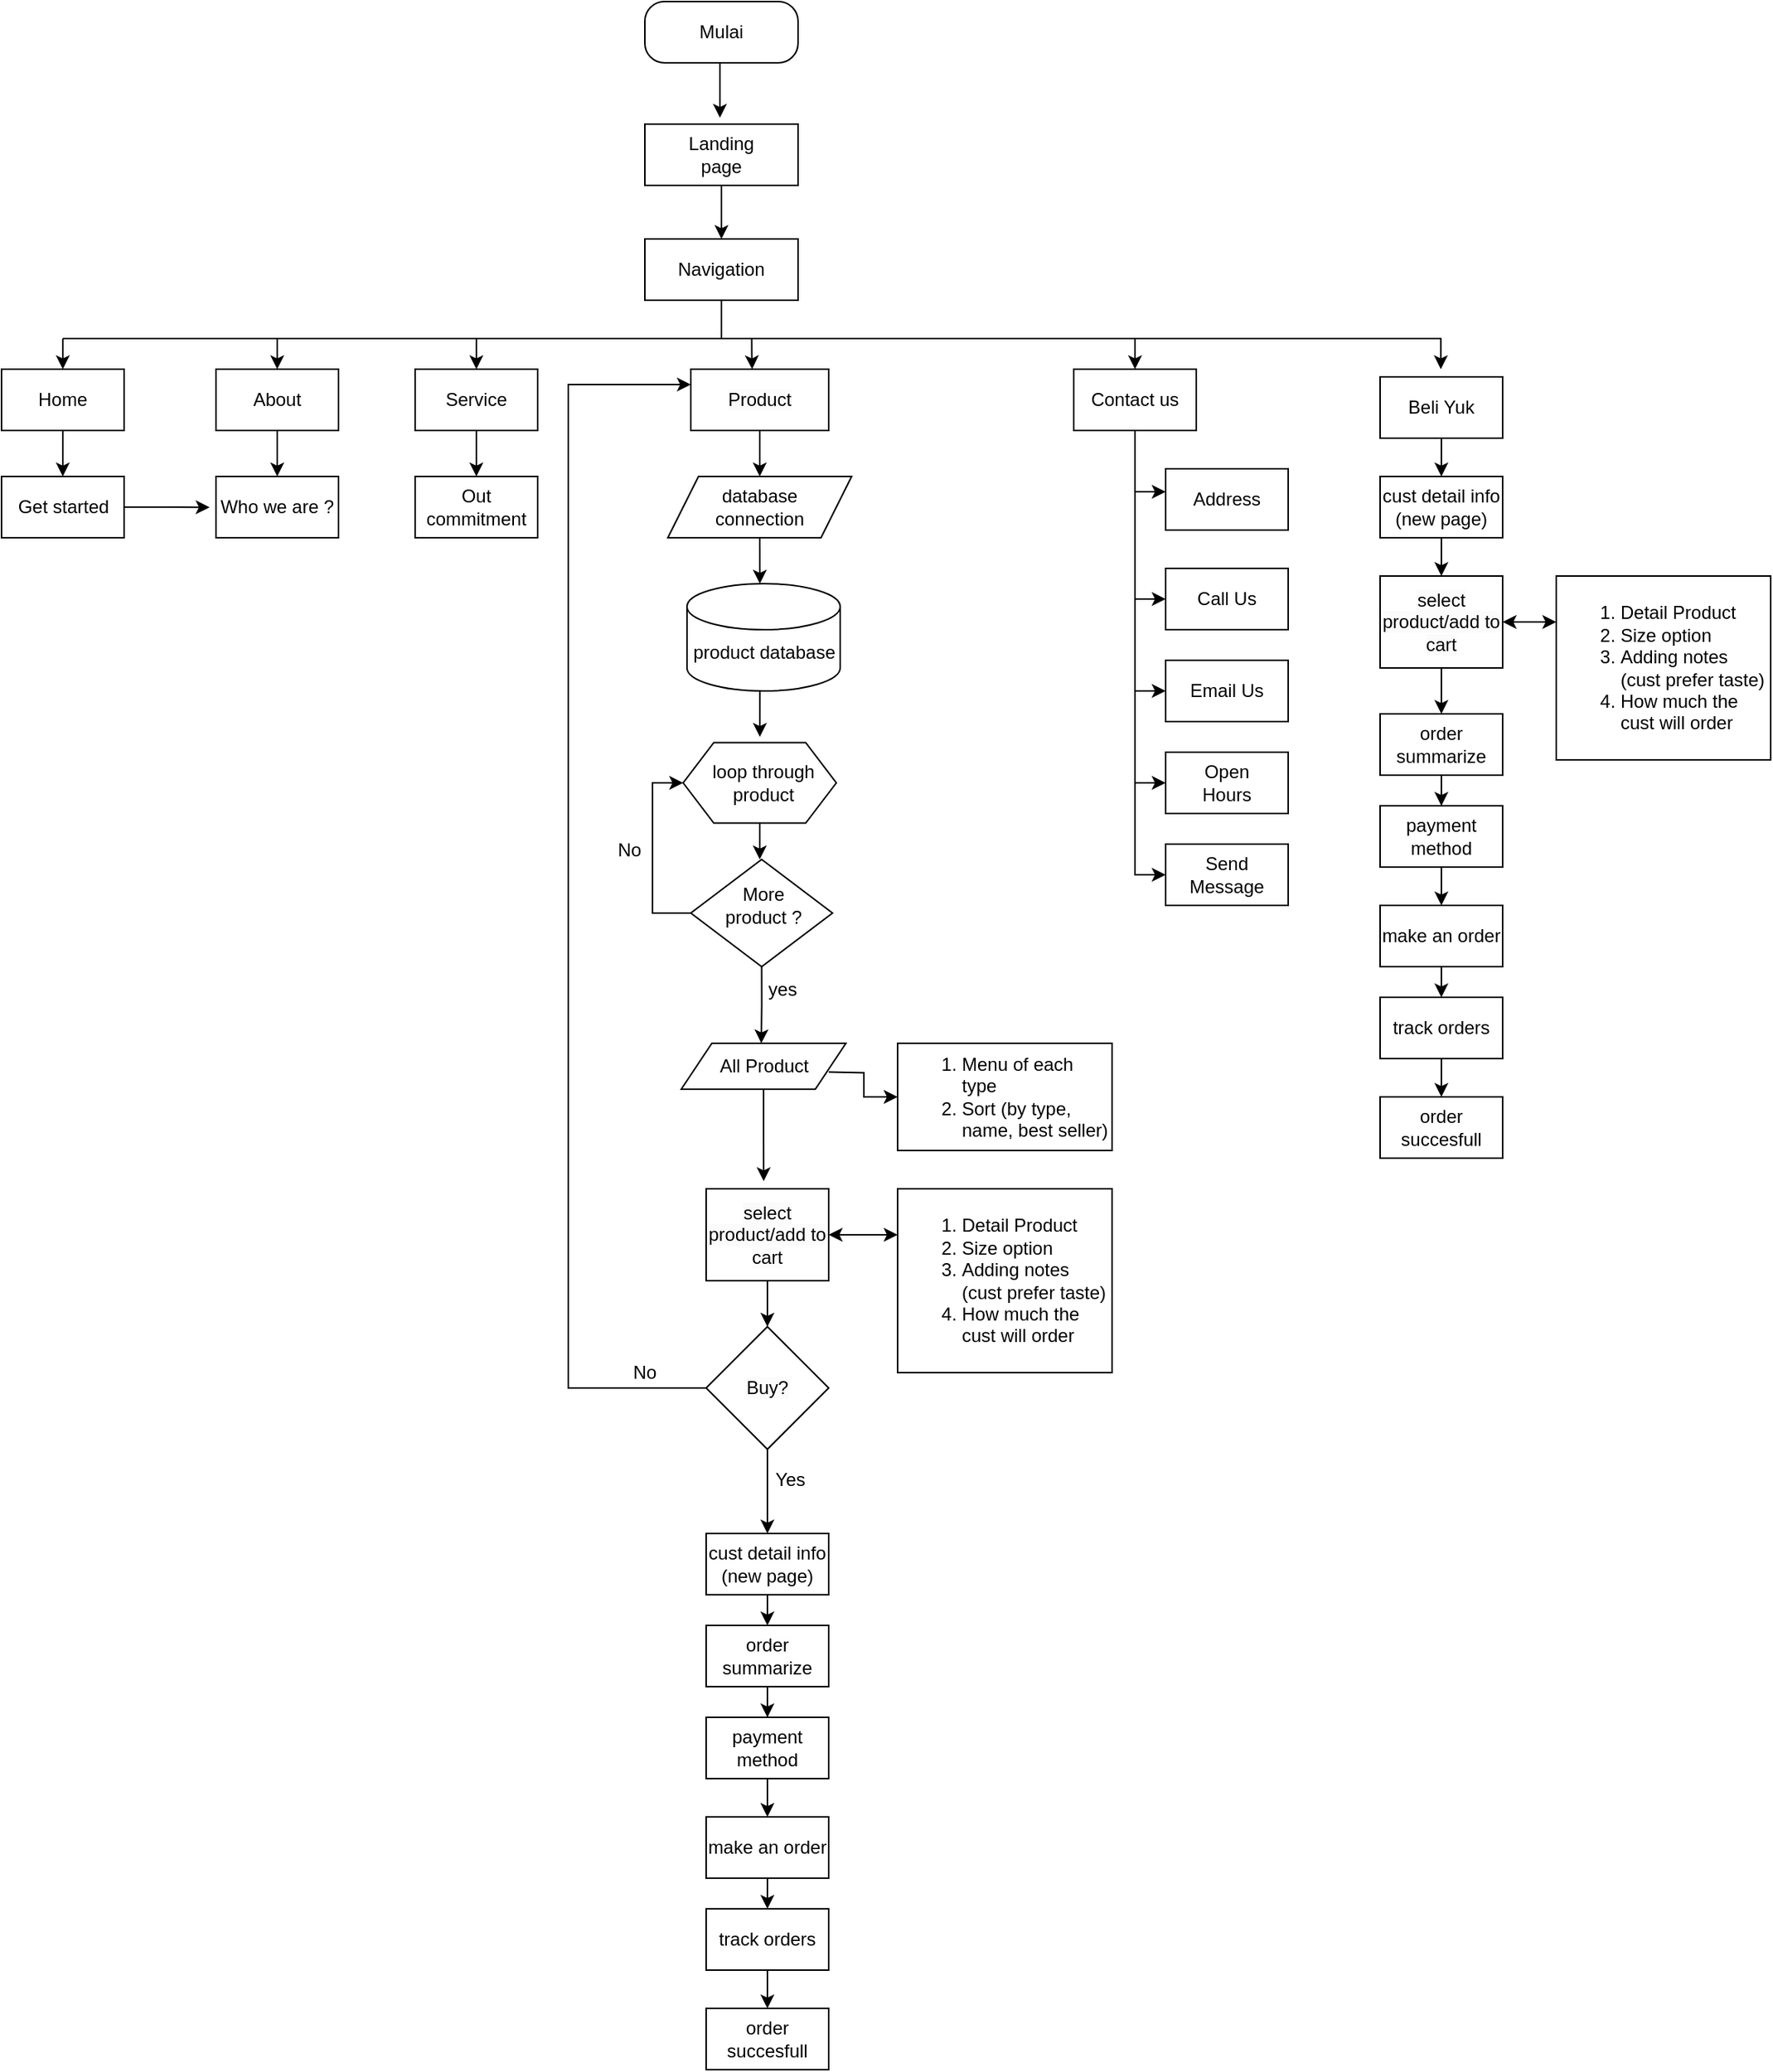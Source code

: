 <mxfile version="23.1.5" type="google">
  <diagram name="Halaman-1" id="pWbd3923XHYPaPE1LolM">
    <mxGraphModel grid="1" page="1" gridSize="10" guides="1" tooltips="1" connect="1" arrows="1" fold="1" pageScale="1" pageWidth="1654" pageHeight="2336" math="0" shadow="0">
      <root>
        <mxCell id="0" />
        <mxCell id="1" parent="0" />
        <mxCell id="u8M-wXh1eHJDVRyptpyl-1" value="" style="rounded=1;whiteSpace=wrap;html=1;arcSize=32;" vertex="1" parent="1">
          <mxGeometry x="580" y="40" width="100" height="40" as="geometry" />
        </mxCell>
        <mxCell id="u8M-wXh1eHJDVRyptpyl-2" value="Mulai" style="text;html=1;align=center;verticalAlign=middle;whiteSpace=wrap;rounded=0;" vertex="1" parent="1">
          <mxGeometry x="600" y="45" width="60" height="30" as="geometry" />
        </mxCell>
        <mxCell id="u8M-wXh1eHJDVRyptpyl-95" style="edgeStyle=orthogonalEdgeStyle;rounded=0;orthogonalLoop=1;jettySize=auto;html=1;exitX=0.5;exitY=1;exitDx=0;exitDy=0;entryX=0.5;entryY=0;entryDx=0;entryDy=0;" edge="1" parent="1" source="u8M-wXh1eHJDVRyptpyl-5" target="u8M-wXh1eHJDVRyptpyl-8">
          <mxGeometry relative="1" as="geometry" />
        </mxCell>
        <mxCell id="u8M-wXh1eHJDVRyptpyl-5" value="" style="rounded=0;whiteSpace=wrap;html=1;" vertex="1" parent="1">
          <mxGeometry x="580" y="120" width="100" height="40" as="geometry" />
        </mxCell>
        <mxCell id="u8M-wXh1eHJDVRyptpyl-6" value="Landing page" style="text;html=1;align=center;verticalAlign=middle;whiteSpace=wrap;rounded=0;" vertex="1" parent="1">
          <mxGeometry x="600" y="125" width="60" height="30" as="geometry" />
        </mxCell>
        <mxCell id="u8M-wXh1eHJDVRyptpyl-8" value="" style="rounded=0;whiteSpace=wrap;html=1;" vertex="1" parent="1">
          <mxGeometry x="580" y="195" width="100" height="40" as="geometry" />
        </mxCell>
        <mxCell id="u8M-wXh1eHJDVRyptpyl-9" value="Navigation" style="text;html=1;align=center;verticalAlign=middle;whiteSpace=wrap;rounded=0;" vertex="1" parent="1">
          <mxGeometry x="600" y="200" width="60" height="30" as="geometry" />
        </mxCell>
        <mxCell id="u8M-wXh1eHJDVRyptpyl-17" value="" style="endArrow=none;html=1;rounded=0;entryX=0.5;entryY=1;entryDx=0;entryDy=0;" edge="1" parent="1" target="u8M-wXh1eHJDVRyptpyl-8">
          <mxGeometry width="50" height="50" relative="1" as="geometry">
            <mxPoint x="630" y="260" as="sourcePoint" />
            <mxPoint x="450" y="250" as="targetPoint" />
          </mxGeometry>
        </mxCell>
        <mxCell id="u8M-wXh1eHJDVRyptpyl-18" value="" style="endArrow=none;html=1;rounded=0;" edge="1" parent="1">
          <mxGeometry width="50" height="50" relative="1" as="geometry">
            <mxPoint x="200" y="260" as="sourcePoint" />
            <mxPoint x="1100" y="260" as="targetPoint" />
          </mxGeometry>
        </mxCell>
        <mxCell id="u8M-wXh1eHJDVRyptpyl-19" value="" style="endArrow=classic;html=1;rounded=0;" edge="1" parent="1">
          <mxGeometry width="50" height="50" relative="1" as="geometry">
            <mxPoint x="200" y="260" as="sourcePoint" />
            <mxPoint x="200" y="280" as="targetPoint" />
          </mxGeometry>
        </mxCell>
        <mxCell id="u8M-wXh1eHJDVRyptpyl-22" style="edgeStyle=orthogonalEdgeStyle;rounded=0;orthogonalLoop=1;jettySize=auto;html=1;exitX=0.5;exitY=1;exitDx=0;exitDy=0;" edge="1" parent="1" source="u8M-wXh1eHJDVRyptpyl-20">
          <mxGeometry relative="1" as="geometry">
            <mxPoint x="200" y="350" as="targetPoint" />
          </mxGeometry>
        </mxCell>
        <mxCell id="u8M-wXh1eHJDVRyptpyl-20" value="" style="rounded=0;whiteSpace=wrap;html=1;" vertex="1" parent="1">
          <mxGeometry x="160" y="280" width="80" height="40" as="geometry" />
        </mxCell>
        <mxCell id="u8M-wXh1eHJDVRyptpyl-21" value="&amp;nbsp;Home&amp;nbsp;" style="text;html=1;align=center;verticalAlign=middle;whiteSpace=wrap;rounded=0;" vertex="1" parent="1">
          <mxGeometry x="165" y="285" width="70" height="30" as="geometry" />
        </mxCell>
        <mxCell id="u8M-wXh1eHJDVRyptpyl-24" value="" style="rounded=0;whiteSpace=wrap;html=1;" vertex="1" parent="1">
          <mxGeometry x="160" y="350" width="80" height="40" as="geometry" />
        </mxCell>
        <mxCell id="u8M-wXh1eHJDVRyptpyl-25" value="Get started" style="text;html=1;align=center;verticalAlign=middle;whiteSpace=wrap;rounded=0;" vertex="1" parent="1">
          <mxGeometry x="162.5" y="355" width="75" height="30" as="geometry" />
        </mxCell>
        <mxCell id="u8M-wXh1eHJDVRyptpyl-26" value="" style="endArrow=classic;html=1;rounded=0;" edge="1" parent="1">
          <mxGeometry width="50" height="50" relative="1" as="geometry">
            <mxPoint x="340" y="260" as="sourcePoint" />
            <mxPoint x="340" y="280" as="targetPoint" />
          </mxGeometry>
        </mxCell>
        <mxCell id="u8M-wXh1eHJDVRyptpyl-29" style="edgeStyle=orthogonalEdgeStyle;rounded=0;orthogonalLoop=1;jettySize=auto;html=1;exitX=0.5;exitY=1;exitDx=0;exitDy=0;" edge="1" parent="1" source="u8M-wXh1eHJDVRyptpyl-27">
          <mxGeometry relative="1" as="geometry">
            <mxPoint x="340" y="350" as="targetPoint" />
          </mxGeometry>
        </mxCell>
        <mxCell id="u8M-wXh1eHJDVRyptpyl-27" value="" style="rounded=0;whiteSpace=wrap;html=1;" vertex="1" parent="1">
          <mxGeometry x="300" y="280" width="80" height="40" as="geometry" />
        </mxCell>
        <mxCell id="u8M-wXh1eHJDVRyptpyl-28" value="About" style="text;html=1;align=center;verticalAlign=middle;whiteSpace=wrap;rounded=0;" vertex="1" parent="1">
          <mxGeometry x="310" y="285" width="60" height="30" as="geometry" />
        </mxCell>
        <mxCell id="u8M-wXh1eHJDVRyptpyl-30" value="" style="rounded=0;whiteSpace=wrap;html=1;" vertex="1" parent="1">
          <mxGeometry x="300" y="350" width="80" height="40" as="geometry" />
        </mxCell>
        <mxCell id="u8M-wXh1eHJDVRyptpyl-31" value="Who we are ?" style="text;html=1;align=center;verticalAlign=middle;whiteSpace=wrap;rounded=0;" vertex="1" parent="1">
          <mxGeometry x="300" y="355" width="80" height="30" as="geometry" />
        </mxCell>
        <mxCell id="u8M-wXh1eHJDVRyptpyl-32" value="" style="endArrow=classic;html=1;rounded=0;" edge="1" parent="1">
          <mxGeometry width="50" height="50" relative="1" as="geometry">
            <mxPoint x="470" y="260" as="sourcePoint" />
            <mxPoint x="470" y="280" as="targetPoint" />
          </mxGeometry>
        </mxCell>
        <mxCell id="u8M-wXh1eHJDVRyptpyl-36" style="edgeStyle=orthogonalEdgeStyle;rounded=0;orthogonalLoop=1;jettySize=auto;html=1;exitX=0.5;exitY=1;exitDx=0;exitDy=0;" edge="1" parent="1" source="u8M-wXh1eHJDVRyptpyl-33">
          <mxGeometry relative="1" as="geometry">
            <mxPoint x="470" y="350" as="targetPoint" />
          </mxGeometry>
        </mxCell>
        <mxCell id="u8M-wXh1eHJDVRyptpyl-33" value="" style="rounded=0;whiteSpace=wrap;html=1;" vertex="1" parent="1">
          <mxGeometry x="430" y="280" width="80" height="40" as="geometry" />
        </mxCell>
        <mxCell id="u8M-wXh1eHJDVRyptpyl-34" value="Service" style="text;html=1;align=center;verticalAlign=middle;whiteSpace=wrap;rounded=0;" vertex="1" parent="1">
          <mxGeometry x="440" y="285" width="60" height="30" as="geometry" />
        </mxCell>
        <mxCell id="u8M-wXh1eHJDVRyptpyl-37" value="" style="rounded=0;whiteSpace=wrap;html=1;" vertex="1" parent="1">
          <mxGeometry x="430" y="350" width="80" height="40" as="geometry" />
        </mxCell>
        <mxCell id="u8M-wXh1eHJDVRyptpyl-38" value="Out commitment" style="text;html=1;align=center;verticalAlign=middle;whiteSpace=wrap;rounded=0;" vertex="1" parent="1">
          <mxGeometry x="440" y="355" width="60" height="30" as="geometry" />
        </mxCell>
        <mxCell id="u8M-wXh1eHJDVRyptpyl-41" value="" style="endArrow=classic;html=1;rounded=0;" edge="1" parent="1">
          <mxGeometry width="50" height="50" relative="1" as="geometry">
            <mxPoint x="900" y="260" as="sourcePoint" />
            <mxPoint x="900" y="280" as="targetPoint" />
          </mxGeometry>
        </mxCell>
        <mxCell id="u8M-wXh1eHJDVRyptpyl-42" value="" style="rounded=0;whiteSpace=wrap;html=1;" vertex="1" parent="1">
          <mxGeometry x="860" y="280" width="80" height="40" as="geometry" />
        </mxCell>
        <mxCell id="u8M-wXh1eHJDVRyptpyl-44" value="Contact us" style="text;html=1;align=center;verticalAlign=middle;whiteSpace=wrap;rounded=0;" vertex="1" parent="1">
          <mxGeometry x="870" y="285" width="60" height="30" as="geometry" />
        </mxCell>
        <mxCell id="u8M-wXh1eHJDVRyptpyl-50" value="" style="rounded=0;whiteSpace=wrap;html=1;" vertex="1" parent="1">
          <mxGeometry x="920" y="410" width="80" height="40" as="geometry" />
        </mxCell>
        <mxCell id="u8M-wXh1eHJDVRyptpyl-51" value="Call Us" style="text;html=1;align=center;verticalAlign=middle;whiteSpace=wrap;rounded=0;" vertex="1" parent="1">
          <mxGeometry x="930" y="415" width="60" height="30" as="geometry" />
        </mxCell>
        <mxCell id="u8M-wXh1eHJDVRyptpyl-53" value="" style="rounded=0;whiteSpace=wrap;html=1;" vertex="1" parent="1">
          <mxGeometry x="920" y="470" width="80" height="40" as="geometry" />
        </mxCell>
        <mxCell id="u8M-wXh1eHJDVRyptpyl-54" value="Email Us" style="text;html=1;align=center;verticalAlign=middle;whiteSpace=wrap;rounded=0;" vertex="1" parent="1">
          <mxGeometry x="930" y="475" width="60" height="30" as="geometry" />
        </mxCell>
        <mxCell id="u8M-wXh1eHJDVRyptpyl-66" style="edgeStyle=orthogonalEdgeStyle;rounded=0;orthogonalLoop=1;jettySize=auto;html=1;exitX=1;exitY=0.5;exitDx=0;exitDy=0;entryX=-0.052;entryY=0.505;entryDx=0;entryDy=0;entryPerimeter=0;" edge="1" parent="1" source="u8M-wXh1eHJDVRyptpyl-24" target="u8M-wXh1eHJDVRyptpyl-31">
          <mxGeometry relative="1" as="geometry" />
        </mxCell>
        <mxCell id="u8M-wXh1eHJDVRyptpyl-77" value="" style="endArrow=classic;html=1;rounded=0;" edge="1" parent="1">
          <mxGeometry width="50" height="50" relative="1" as="geometry">
            <mxPoint x="1099.66" y="260" as="sourcePoint" />
            <mxPoint x="1099.66" y="280" as="targetPoint" />
          </mxGeometry>
        </mxCell>
        <mxCell id="ZSZC3JY879bpyFU4sajz-83" style="edgeStyle=orthogonalEdgeStyle;rounded=0;orthogonalLoop=1;jettySize=auto;html=1;exitX=0.5;exitY=1;exitDx=0;exitDy=0;entryX=0.5;entryY=0;entryDx=0;entryDy=0;" edge="1" parent="1" source="u8M-wXh1eHJDVRyptpyl-78" target="ZSZC3JY879bpyFU4sajz-69">
          <mxGeometry relative="1" as="geometry" />
        </mxCell>
        <mxCell id="u8M-wXh1eHJDVRyptpyl-78" value="" style="rounded=0;whiteSpace=wrap;html=1;" vertex="1" parent="1">
          <mxGeometry x="1060" y="285" width="80" height="40" as="geometry" />
        </mxCell>
        <mxCell id="u8M-wXh1eHJDVRyptpyl-79" value="Beli Yuk" style="text;html=1;align=center;verticalAlign=middle;whiteSpace=wrap;rounded=0;" vertex="1" parent="1">
          <mxGeometry x="1070" y="290" width="60" height="30" as="geometry" />
        </mxCell>
        <mxCell id="u8M-wXh1eHJDVRyptpyl-94" style="edgeStyle=orthogonalEdgeStyle;rounded=0;orthogonalLoop=1;jettySize=auto;html=1;exitX=0.5;exitY=1;exitDx=0;exitDy=0;entryX=0.49;entryY=-0.104;entryDx=0;entryDy=0;entryPerimeter=0;" edge="1" parent="1" source="u8M-wXh1eHJDVRyptpyl-1" target="u8M-wXh1eHJDVRyptpyl-5">
          <mxGeometry relative="1" as="geometry" />
        </mxCell>
        <mxCell id="ZSZC3JY879bpyFU4sajz-12" value="" style="endArrow=classic;html=1;rounded=0;" edge="1" parent="1">
          <mxGeometry width="50" height="50" relative="1" as="geometry">
            <mxPoint x="900" y="360" as="sourcePoint" />
            <mxPoint x="920" y="360" as="targetPoint" />
          </mxGeometry>
        </mxCell>
        <mxCell id="ZSZC3JY879bpyFU4sajz-13" value="" style="rounded=0;whiteSpace=wrap;html=1;" vertex="1" parent="1">
          <mxGeometry x="920" y="345" width="80" height="40" as="geometry" />
        </mxCell>
        <mxCell id="ZSZC3JY879bpyFU4sajz-14" value="" style="edgeStyle=orthogonalEdgeStyle;rounded=0;orthogonalLoop=1;jettySize=auto;html=1;exitX=0.5;exitY=1;exitDx=0;exitDy=0;entryX=0;entryY=0.5;entryDx=0;entryDy=0;" edge="1" parent="1" source="u8M-wXh1eHJDVRyptpyl-42" target="u8M-wXh1eHJDVRyptpyl-56">
          <mxGeometry relative="1" as="geometry">
            <mxPoint x="900" y="320" as="sourcePoint" />
            <mxPoint x="1060" y="620" as="targetPoint" />
            <Array as="points" />
          </mxGeometry>
        </mxCell>
        <mxCell id="u8M-wXh1eHJDVRyptpyl-56" value="" style="rounded=0;whiteSpace=wrap;html=1;" vertex="1" parent="1">
          <mxGeometry x="920" y="590" width="80" height="40" as="geometry" />
        </mxCell>
        <mxCell id="ZSZC3JY879bpyFU4sajz-15" value="" style="rounded=0;whiteSpace=wrap;html=1;" vertex="1" parent="1">
          <mxGeometry x="920" y="530" width="80" height="40" as="geometry" />
        </mxCell>
        <mxCell id="ZSZC3JY879bpyFU4sajz-16" value="" style="endArrow=classic;html=1;rounded=0;entryX=0;entryY=0.5;entryDx=0;entryDy=0;" edge="1" parent="1" target="ZSZC3JY879bpyFU4sajz-15">
          <mxGeometry width="50" height="50" relative="1" as="geometry">
            <mxPoint x="900" y="550" as="sourcePoint" />
            <mxPoint x="970" y="480" as="targetPoint" />
          </mxGeometry>
        </mxCell>
        <mxCell id="ZSZC3JY879bpyFU4sajz-17" value="" style="endArrow=classic;html=1;rounded=0;entryX=0;entryY=0.5;entryDx=0;entryDy=0;" edge="1" parent="1" target="u8M-wXh1eHJDVRyptpyl-53">
          <mxGeometry width="50" height="50" relative="1" as="geometry">
            <mxPoint x="900" y="490" as="sourcePoint" />
            <mxPoint x="970" y="480" as="targetPoint" />
          </mxGeometry>
        </mxCell>
        <mxCell id="ZSZC3JY879bpyFU4sajz-18" value="" style="endArrow=classic;html=1;rounded=0;entryX=0;entryY=0.5;entryDx=0;entryDy=0;" edge="1" parent="1" target="u8M-wXh1eHJDVRyptpyl-50">
          <mxGeometry width="50" height="50" relative="1" as="geometry">
            <mxPoint x="900" y="430" as="sourcePoint" />
            <mxPoint x="970" y="420" as="targetPoint" />
          </mxGeometry>
        </mxCell>
        <mxCell id="ZSZC3JY879bpyFU4sajz-19" value="Address" style="text;html=1;align=center;verticalAlign=middle;whiteSpace=wrap;rounded=0;" vertex="1" parent="1">
          <mxGeometry x="930" y="350" width="60" height="30" as="geometry" />
        </mxCell>
        <mxCell id="ZSZC3JY879bpyFU4sajz-20" value="Send Message" style="text;html=1;align=center;verticalAlign=middle;whiteSpace=wrap;rounded=0;" vertex="1" parent="1">
          <mxGeometry x="930" y="595" width="60" height="30" as="geometry" />
        </mxCell>
        <mxCell id="ZSZC3JY879bpyFU4sajz-21" value="Open Hours" style="text;html=1;align=center;verticalAlign=middle;whiteSpace=wrap;rounded=0;" vertex="1" parent="1">
          <mxGeometry x="930" y="535" width="60" height="30" as="geometry" />
        </mxCell>
        <mxCell id="ZSZC3JY879bpyFU4sajz-27" style="edgeStyle=orthogonalEdgeStyle;rounded=0;orthogonalLoop=1;jettySize=auto;html=1;exitX=0.5;exitY=1;exitDx=0;exitDy=0;" edge="1" parent="1" source="ZSZC3JY879bpyFU4sajz-28">
          <mxGeometry relative="1" as="geometry">
            <mxPoint x="655" y="350" as="targetPoint" />
          </mxGeometry>
        </mxCell>
        <mxCell id="ZSZC3JY879bpyFU4sajz-28" value="&lt;span style=&quot;color: rgb(0, 0, 0); font-family: Helvetica; font-size: 12px; font-style: normal; font-variant-ligatures: normal; font-variant-caps: normal; font-weight: 400; letter-spacing: normal; orphans: 2; text-align: center; text-indent: 0px; text-transform: none; widows: 2; word-spacing: 0px; -webkit-text-stroke-width: 0px; white-space: normal; background-color: rgb(251, 251, 251); text-decoration-thickness: initial; text-decoration-style: initial; text-decoration-color: initial; display: inline !important; float: none;&quot;&gt;Product&lt;/span&gt;" style="rounded=0;whiteSpace=wrap;html=1;" vertex="1" parent="1">
          <mxGeometry x="610" y="280" width="90" height="40" as="geometry" />
        </mxCell>
        <mxCell id="ZSZC3JY879bpyFU4sajz-29" value="" style="edgeStyle=orthogonalEdgeStyle;rounded=0;orthogonalLoop=1;jettySize=auto;html=1;" edge="1" parent="1" source="ZSZC3JY879bpyFU4sajz-31" target="ZSZC3JY879bpyFU4sajz-37">
          <mxGeometry relative="1" as="geometry" />
        </mxCell>
        <mxCell id="ZSZC3JY879bpyFU4sajz-117" style="edgeStyle=orthogonalEdgeStyle;rounded=0;orthogonalLoop=1;jettySize=auto;html=1;exitX=0;exitY=0.5;exitDx=0;exitDy=0;entryX=0;entryY=0.25;entryDx=0;entryDy=0;" edge="1" parent="1" source="ZSZC3JY879bpyFU4sajz-31" target="ZSZC3JY879bpyFU4sajz-28">
          <mxGeometry relative="1" as="geometry">
            <Array as="points">
              <mxPoint x="530" y="945" />
              <mxPoint x="530" y="290" />
            </Array>
          </mxGeometry>
        </mxCell>
        <mxCell id="ZSZC3JY879bpyFU4sajz-31" value="&lt;span style=&quot;color: rgb(0, 0, 0); font-family: Helvetica; font-size: 12px; font-style: normal; font-variant-ligatures: normal; font-variant-caps: normal; font-weight: 400; letter-spacing: normal; orphans: 2; text-align: center; text-indent: 0px; text-transform: none; widows: 2; word-spacing: 0px; -webkit-text-stroke-width: 0px; white-space: normal; background-color: rgb(251, 251, 251); text-decoration-thickness: initial; text-decoration-style: initial; text-decoration-color: initial; display: inline !important; float: none;&quot;&gt;Buy?&lt;/span&gt;" style="rhombus;whiteSpace=wrap;html=1;" vertex="1" parent="1">
          <mxGeometry x="620" y="905" width="80" height="80" as="geometry" />
        </mxCell>
        <mxCell id="ZSZC3JY879bpyFU4sajz-32" style="edgeStyle=orthogonalEdgeStyle;rounded=0;orthogonalLoop=1;jettySize=auto;html=1;exitX=0.5;exitY=1;exitDx=0;exitDy=0;" edge="1" parent="1">
          <mxGeometry relative="1" as="geometry">
            <mxPoint x="650.05" y="280" as="targetPoint" />
            <mxPoint x="649.76" y="260" as="sourcePoint" />
            <Array as="points">
              <mxPoint x="650.05" y="270" />
              <mxPoint x="650.05" y="270" />
            </Array>
          </mxGeometry>
        </mxCell>
        <mxCell id="ZSZC3JY879bpyFU4sajz-34" style="edgeStyle=orthogonalEdgeStyle;rounded=0;orthogonalLoop=1;jettySize=auto;html=1;exitX=0.5;exitY=1;exitDx=0;exitDy=0;entryX=0.5;entryY=0;entryDx=0;entryDy=0;" edge="1" parent="1" source="ZSZC3JY879bpyFU4sajz-35" target="ZSZC3JY879bpyFU4sajz-31">
          <mxGeometry relative="1" as="geometry" />
        </mxCell>
        <mxCell id="ZSZC3JY879bpyFU4sajz-35" value="&lt;span style=&quot;color: rgb(0, 0, 0); font-family: Helvetica; font-size: 12px; font-style: normal; font-variant-ligatures: normal; font-variant-caps: normal; font-weight: 400; letter-spacing: normal; orphans: 2; text-align: center; text-indent: 0px; text-transform: none; widows: 2; word-spacing: 0px; -webkit-text-stroke-width: 0px; white-space: normal; background-color: rgb(251, 251, 251); text-decoration-thickness: initial; text-decoration-style: initial; text-decoration-color: initial; display: inline !important; float: none;&quot;&gt;select product/add to cart&lt;/span&gt;" style="rounded=0;whiteSpace=wrap;html=1;" vertex="1" parent="1">
          <mxGeometry x="620" y="815" width="80" height="60" as="geometry" />
        </mxCell>
        <mxCell id="ZSZC3JY879bpyFU4sajz-36" style="edgeStyle=orthogonalEdgeStyle;rounded=0;orthogonalLoop=1;jettySize=auto;html=1;exitX=0.5;exitY=1;exitDx=0;exitDy=0;entryX=0.5;entryY=0;entryDx=0;entryDy=0;" edge="1" parent="1" source="ZSZC3JY879bpyFU4sajz-37" target="ZSZC3JY879bpyFU4sajz-45">
          <mxGeometry relative="1" as="geometry" />
        </mxCell>
        <mxCell id="ZSZC3JY879bpyFU4sajz-37" value="cust detail info (new page)" style="rounded=0;whiteSpace=wrap;html=1;" vertex="1" parent="1">
          <mxGeometry x="620" y="1040" width="80" height="40" as="geometry" />
        </mxCell>
        <mxCell id="ZSZC3JY879bpyFU4sajz-39" value="&lt;ol&gt;&lt;li&gt;Detail Product&lt;/li&gt;&lt;li&gt;Size option&amp;nbsp;&lt;/li&gt;&lt;li&gt;Adding notes (cust prefer taste)&lt;/li&gt;&lt;li&gt;How much the cust will order&lt;/li&gt;&lt;/ol&gt;" style="rounded=0;whiteSpace=wrap;html=1;align=left;" vertex="1" parent="1">
          <mxGeometry x="745" y="815" width="140" height="120" as="geometry" />
        </mxCell>
        <mxCell id="ZSZC3JY879bpyFU4sajz-51" style="edgeStyle=orthogonalEdgeStyle;rounded=0;orthogonalLoop=1;jettySize=auto;html=1;exitX=0.5;exitY=1;exitDx=0;exitDy=0;entryX=0.5;entryY=0;entryDx=0;entryDy=0;" edge="1" parent="1" source="ZSZC3JY879bpyFU4sajz-40" target="ZSZC3JY879bpyFU4sajz-42">
          <mxGeometry relative="1" as="geometry" />
        </mxCell>
        <mxCell id="ZSZC3JY879bpyFU4sajz-40" value="make an order" style="rounded=0;whiteSpace=wrap;html=1;" vertex="1" parent="1">
          <mxGeometry x="620" y="1225" width="80" height="40" as="geometry" />
        </mxCell>
        <mxCell id="ZSZC3JY879bpyFU4sajz-41" style="edgeStyle=orthogonalEdgeStyle;rounded=0;orthogonalLoop=1;jettySize=auto;html=1;exitX=0.5;exitY=1;exitDx=0;exitDy=0;entryX=0.5;entryY=0;entryDx=0;entryDy=0;" edge="1" parent="1" source="ZSZC3JY879bpyFU4sajz-42" target="ZSZC3JY879bpyFU4sajz-43">
          <mxGeometry relative="1" as="geometry" />
        </mxCell>
        <mxCell id="ZSZC3JY879bpyFU4sajz-42" value="track orders" style="rounded=0;whiteSpace=wrap;html=1;" vertex="1" parent="1">
          <mxGeometry x="620" y="1285" width="80" height="40" as="geometry" />
        </mxCell>
        <mxCell id="ZSZC3JY879bpyFU4sajz-43" value="order succesfull" style="rounded=0;whiteSpace=wrap;html=1;" vertex="1" parent="1">
          <mxGeometry x="620" y="1350" width="80" height="40" as="geometry" />
        </mxCell>
        <mxCell id="ZSZC3JY879bpyFU4sajz-44" style="edgeStyle=orthogonalEdgeStyle;rounded=0;orthogonalLoop=1;jettySize=auto;html=1;exitX=0.5;exitY=1;exitDx=0;exitDy=0;" edge="1" parent="1" source="ZSZC3JY879bpyFU4sajz-45" target="ZSZC3JY879bpyFU4sajz-47">
          <mxGeometry relative="1" as="geometry" />
        </mxCell>
        <mxCell id="ZSZC3JY879bpyFU4sajz-45" value="order summarize" style="rounded=0;whiteSpace=wrap;html=1;" vertex="1" parent="1">
          <mxGeometry x="620" y="1100" width="80" height="40" as="geometry" />
        </mxCell>
        <mxCell id="ZSZC3JY879bpyFU4sajz-46" style="edgeStyle=orthogonalEdgeStyle;rounded=0;orthogonalLoop=1;jettySize=auto;html=1;exitX=0.5;exitY=1;exitDx=0;exitDy=0;entryX=0.5;entryY=0;entryDx=0;entryDy=0;" edge="1" parent="1" source="ZSZC3JY879bpyFU4sajz-47" target="ZSZC3JY879bpyFU4sajz-40">
          <mxGeometry relative="1" as="geometry" />
        </mxCell>
        <mxCell id="ZSZC3JY879bpyFU4sajz-47" value="payment method" style="rounded=0;whiteSpace=wrap;html=1;" vertex="1" parent="1">
          <mxGeometry x="620" y="1160" width="80" height="40" as="geometry" />
        </mxCell>
        <mxCell id="ZSZC3JY879bpyFU4sajz-49" value="No" style="text;html=1;align=center;verticalAlign=middle;whiteSpace=wrap;rounded=0;" vertex="1" parent="1">
          <mxGeometry x="550" y="920" width="60" height="30" as="geometry" />
        </mxCell>
        <mxCell id="ZSZC3JY879bpyFU4sajz-50" value="Yes" style="text;html=1;align=center;verticalAlign=middle;whiteSpace=wrap;rounded=0;" vertex="1" parent="1">
          <mxGeometry x="645" y="990" width="60" height="30" as="geometry" />
        </mxCell>
        <mxCell id="ZSZC3JY879bpyFU4sajz-64" style="edgeStyle=orthogonalEdgeStyle;rounded=0;orthogonalLoop=1;jettySize=auto;html=1;exitX=1;exitY=0.5;exitDx=0;exitDy=0;entryX=0;entryY=0.5;entryDx=0;entryDy=0;" edge="1" parent="1" target="ZSZC3JY879bpyFU4sajz-62">
          <mxGeometry relative="1" as="geometry">
            <mxPoint x="700" y="738.75" as="sourcePoint" />
          </mxGeometry>
        </mxCell>
        <mxCell id="ZSZC3JY879bpyFU4sajz-62" value="&lt;div&gt;&lt;ol&gt;&lt;li&gt;Menu of each type&lt;/li&gt;&lt;li&gt;Sort (by type, name, best seller)&lt;/li&gt;&lt;/ol&gt;&lt;/div&gt;" style="rounded=0;whiteSpace=wrap;html=1;align=left;" vertex="1" parent="1">
          <mxGeometry x="745" y="720" width="140" height="70" as="geometry" />
        </mxCell>
        <mxCell id="ZSZC3JY879bpyFU4sajz-67" value="" style="endArrow=classic;startArrow=classic;html=1;rounded=0;exitX=1;exitY=0.5;exitDx=0;exitDy=0;entryX=0;entryY=0.25;entryDx=0;entryDy=0;" edge="1" parent="1" source="ZSZC3JY879bpyFU4sajz-35" target="ZSZC3JY879bpyFU4sajz-39">
          <mxGeometry width="50" height="50" relative="1" as="geometry">
            <mxPoint x="745" y="870" as="sourcePoint" />
            <mxPoint x="795" y="820" as="targetPoint" />
          </mxGeometry>
        </mxCell>
        <mxCell id="ZSZC3JY879bpyFU4sajz-68" style="edgeStyle=orthogonalEdgeStyle;rounded=0;orthogonalLoop=1;jettySize=auto;html=1;exitX=0.5;exitY=1;exitDx=0;exitDy=0;entryX=0.5;entryY=0;entryDx=0;entryDy=0;" edge="1" parent="1" source="ZSZC3JY879bpyFU4sajz-69" target="ZSZC3JY879bpyFU4sajz-71">
          <mxGeometry relative="1" as="geometry" />
        </mxCell>
        <mxCell id="ZSZC3JY879bpyFU4sajz-69" value="cust detail info (new page)" style="rounded=0;whiteSpace=wrap;html=1;" vertex="1" parent="1">
          <mxGeometry x="1060" y="350" width="80" height="40" as="geometry" />
        </mxCell>
        <mxCell id="ZSZC3JY879bpyFU4sajz-70" style="edgeStyle=orthogonalEdgeStyle;rounded=0;orthogonalLoop=1;jettySize=auto;html=1;exitX=0.5;exitY=1;exitDx=0;exitDy=0;entryX=0.5;entryY=0;entryDx=0;entryDy=0;" edge="1" parent="1" source="ZSZC3JY879bpyFU4sajz-71" target="ZSZC3JY879bpyFU4sajz-80">
          <mxGeometry relative="1" as="geometry" />
        </mxCell>
        <mxCell id="ZSZC3JY879bpyFU4sajz-71" value="&lt;span style=&quot;color: rgb(0, 0, 0); font-family: Helvetica; font-size: 12px; font-style: normal; font-variant-ligatures: normal; font-variant-caps: normal; font-weight: 400; letter-spacing: normal; orphans: 2; text-align: center; text-indent: 0px; text-transform: none; widows: 2; word-spacing: 0px; -webkit-text-stroke-width: 0px; white-space: normal; background-color: rgb(251, 251, 251); text-decoration-thickness: initial; text-decoration-style: initial; text-decoration-color: initial; display: inline !important; float: none;&quot;&gt;select product/add to cart&lt;/span&gt;" style="rounded=0;whiteSpace=wrap;html=1;" vertex="1" parent="1">
          <mxGeometry x="1060" y="415" width="80" height="60" as="geometry" />
        </mxCell>
        <mxCell id="ZSZC3JY879bpyFU4sajz-73" value="&lt;ol&gt;&lt;li&gt;Detail Product&lt;/li&gt;&lt;li&gt;Size option&amp;nbsp;&lt;/li&gt;&lt;li&gt;Adding notes (cust prefer taste)&lt;/li&gt;&lt;li&gt;How much the cust will order&lt;/li&gt;&lt;/ol&gt;" style="rounded=0;whiteSpace=wrap;html=1;align=left;" vertex="1" parent="1">
          <mxGeometry x="1175" y="415" width="140" height="120" as="geometry" />
        </mxCell>
        <mxCell id="ZSZC3JY879bpyFU4sajz-74" style="edgeStyle=orthogonalEdgeStyle;rounded=0;orthogonalLoop=1;jettySize=auto;html=1;exitX=0.5;exitY=1;exitDx=0;exitDy=0;entryX=0.5;entryY=0;entryDx=0;entryDy=0;" edge="1" parent="1" source="ZSZC3JY879bpyFU4sajz-75" target="ZSZC3JY879bpyFU4sajz-77">
          <mxGeometry relative="1" as="geometry" />
        </mxCell>
        <mxCell id="ZSZC3JY879bpyFU4sajz-75" value="make an order" style="rounded=0;whiteSpace=wrap;html=1;" vertex="1" parent="1">
          <mxGeometry x="1060" y="630" width="80" height="40" as="geometry" />
        </mxCell>
        <mxCell id="ZSZC3JY879bpyFU4sajz-76" style="edgeStyle=orthogonalEdgeStyle;rounded=0;orthogonalLoop=1;jettySize=auto;html=1;exitX=0.5;exitY=1;exitDx=0;exitDy=0;entryX=0.5;entryY=0;entryDx=0;entryDy=0;" edge="1" parent="1" source="ZSZC3JY879bpyFU4sajz-77" target="ZSZC3JY879bpyFU4sajz-78">
          <mxGeometry relative="1" as="geometry" />
        </mxCell>
        <mxCell id="ZSZC3JY879bpyFU4sajz-77" value="track orders" style="rounded=0;whiteSpace=wrap;html=1;" vertex="1" parent="1">
          <mxGeometry x="1060" y="690" width="80" height="40" as="geometry" />
        </mxCell>
        <mxCell id="ZSZC3JY879bpyFU4sajz-78" value="order succesfull" style="rounded=0;whiteSpace=wrap;html=1;" vertex="1" parent="1">
          <mxGeometry x="1060" y="755" width="80" height="40" as="geometry" />
        </mxCell>
        <mxCell id="ZSZC3JY879bpyFU4sajz-79" style="edgeStyle=orthogonalEdgeStyle;rounded=0;orthogonalLoop=1;jettySize=auto;html=1;exitX=0.5;exitY=1;exitDx=0;exitDy=0;" edge="1" parent="1" source="ZSZC3JY879bpyFU4sajz-80" target="ZSZC3JY879bpyFU4sajz-82">
          <mxGeometry relative="1" as="geometry" />
        </mxCell>
        <mxCell id="ZSZC3JY879bpyFU4sajz-80" value="order summarize" style="rounded=0;whiteSpace=wrap;html=1;" vertex="1" parent="1">
          <mxGeometry x="1060" y="505" width="80" height="40" as="geometry" />
        </mxCell>
        <mxCell id="ZSZC3JY879bpyFU4sajz-81" style="edgeStyle=orthogonalEdgeStyle;rounded=0;orthogonalLoop=1;jettySize=auto;html=1;exitX=0.5;exitY=1;exitDx=0;exitDy=0;entryX=0.5;entryY=0;entryDx=0;entryDy=0;" edge="1" parent="1" source="ZSZC3JY879bpyFU4sajz-82" target="ZSZC3JY879bpyFU4sajz-75">
          <mxGeometry relative="1" as="geometry" />
        </mxCell>
        <mxCell id="ZSZC3JY879bpyFU4sajz-82" value="payment method" style="rounded=0;whiteSpace=wrap;html=1;" vertex="1" parent="1">
          <mxGeometry x="1060" y="565" width="80" height="40" as="geometry" />
        </mxCell>
        <mxCell id="ZSZC3JY879bpyFU4sajz-84" value="" style="endArrow=classic;startArrow=classic;html=1;rounded=0;exitX=0;exitY=0.25;exitDx=0;exitDy=0;entryX=1;entryY=0.5;entryDx=0;entryDy=0;" edge="1" parent="1" source="ZSZC3JY879bpyFU4sajz-73" target="ZSZC3JY879bpyFU4sajz-71">
          <mxGeometry width="50" height="50" relative="1" as="geometry">
            <mxPoint x="930" y="580" as="sourcePoint" />
            <mxPoint x="980" y="530" as="targetPoint" />
          </mxGeometry>
        </mxCell>
        <mxCell id="ZSZC3JY879bpyFU4sajz-93" style="edgeStyle=orthogonalEdgeStyle;rounded=0;orthogonalLoop=1;jettySize=auto;html=1;exitX=0.5;exitY=1;exitDx=0;exitDy=0;exitPerimeter=0;" edge="1" parent="1" source="ZSZC3JY879bpyFU4sajz-85">
          <mxGeometry relative="1" as="geometry">
            <mxPoint x="655.069" y="520" as="targetPoint" />
          </mxGeometry>
        </mxCell>
        <mxCell id="ZSZC3JY879bpyFU4sajz-85" value="" style="shape=cylinder3;whiteSpace=wrap;html=1;boundedLbl=1;backgroundOutline=1;size=15;" vertex="1" parent="1">
          <mxGeometry x="607.5" y="420" width="100" height="70" as="geometry" />
        </mxCell>
        <mxCell id="ZSZC3JY879bpyFU4sajz-91" style="edgeStyle=orthogonalEdgeStyle;rounded=0;orthogonalLoop=1;jettySize=auto;html=1;exitX=0.5;exitY=1;exitDx=0;exitDy=0;" edge="1" parent="1" source="ZSZC3JY879bpyFU4sajz-87">
          <mxGeometry relative="1" as="geometry">
            <mxPoint x="655.069" y="420" as="targetPoint" />
          </mxGeometry>
        </mxCell>
        <mxCell id="ZSZC3JY879bpyFU4sajz-87" value="" style="shape=parallelogram;perimeter=parallelogramPerimeter;whiteSpace=wrap;html=1;fixedSize=1;" vertex="1" parent="1">
          <mxGeometry x="595" y="350" width="120" height="40" as="geometry" />
        </mxCell>
        <mxCell id="ZSZC3JY879bpyFU4sajz-88" value="database connection" style="text;html=1;align=center;verticalAlign=middle;whiteSpace=wrap;rounded=0;" vertex="1" parent="1">
          <mxGeometry x="625" y="355" width="60" height="30" as="geometry" />
        </mxCell>
        <mxCell id="ZSZC3JY879bpyFU4sajz-92" value="product database" style="text;html=1;align=center;verticalAlign=middle;whiteSpace=wrap;rounded=0;" vertex="1" parent="1">
          <mxGeometry x="602.5" y="450" width="110" height="30" as="geometry" />
        </mxCell>
        <mxCell id="ZSZC3JY879bpyFU4sajz-96" style="edgeStyle=orthogonalEdgeStyle;rounded=0;orthogonalLoop=1;jettySize=auto;html=1;exitX=0.5;exitY=1;exitDx=0;exitDy=0;" edge="1" parent="1" source="ZSZC3JY879bpyFU4sajz-94">
          <mxGeometry relative="1" as="geometry">
            <mxPoint x="655" y="600" as="targetPoint" />
          </mxGeometry>
        </mxCell>
        <mxCell id="ZSZC3JY879bpyFU4sajz-94" value="" style="shape=hexagon;perimeter=hexagonPerimeter2;whiteSpace=wrap;html=1;fixedSize=1;" vertex="1" parent="1">
          <mxGeometry x="605" y="523.75" width="100" height="52.5" as="geometry" />
        </mxCell>
        <mxCell id="ZSZC3JY879bpyFU4sajz-95" value="loop through product" style="text;html=1;align=center;verticalAlign=middle;whiteSpace=wrap;rounded=0;" vertex="1" parent="1">
          <mxGeometry x="615" y="535" width="85" height="30" as="geometry" />
        </mxCell>
        <mxCell id="ZSZC3JY879bpyFU4sajz-99" style="edgeStyle=orthogonalEdgeStyle;rounded=0;orthogonalLoop=1;jettySize=auto;html=1;exitX=0.5;exitY=1;exitDx=0;exitDy=0;" edge="1" parent="1" source="ZSZC3JY879bpyFU4sajz-97">
          <mxGeometry relative="1" as="geometry">
            <mxPoint x="656" y="720" as="targetPoint" />
          </mxGeometry>
        </mxCell>
        <mxCell id="ZSZC3JY879bpyFU4sajz-113" style="edgeStyle=orthogonalEdgeStyle;rounded=0;orthogonalLoop=1;jettySize=auto;html=1;exitX=0;exitY=0.5;exitDx=0;exitDy=0;entryX=0;entryY=0.5;entryDx=0;entryDy=0;" edge="1" parent="1" source="ZSZC3JY879bpyFU4sajz-97" target="ZSZC3JY879bpyFU4sajz-94">
          <mxGeometry relative="1" as="geometry" />
        </mxCell>
        <mxCell id="ZSZC3JY879bpyFU4sajz-97" value="" style="rhombus;whiteSpace=wrap;html=1;" vertex="1" parent="1">
          <mxGeometry x="610" y="600" width="92.5" height="70" as="geometry" />
        </mxCell>
        <mxCell id="ZSZC3JY879bpyFU4sajz-98" value="More product ?" style="text;html=1;align=center;verticalAlign=middle;whiteSpace=wrap;rounded=0;" vertex="1" parent="1">
          <mxGeometry x="630" y="617.5" width="55" height="25" as="geometry" />
        </mxCell>
        <mxCell id="ZSZC3JY879bpyFU4sajz-107" value="yes" style="text;html=1;align=center;verticalAlign=middle;whiteSpace=wrap;rounded=0;" vertex="1" parent="1">
          <mxGeometry x="640" y="670" width="60" height="30" as="geometry" />
        </mxCell>
        <mxCell id="ZSZC3JY879bpyFU4sajz-108" value="" style="shape=parallelogram;perimeter=parallelogramPerimeter;whiteSpace=wrap;html=1;fixedSize=1;" vertex="1" parent="1">
          <mxGeometry x="603.75" y="720" width="107.5" height="30" as="geometry" />
        </mxCell>
        <mxCell id="ZSZC3JY879bpyFU4sajz-112" style="edgeStyle=orthogonalEdgeStyle;rounded=0;orthogonalLoop=1;jettySize=auto;html=1;exitX=0.5;exitY=1;exitDx=0;exitDy=0;" edge="1" parent="1" source="ZSZC3JY879bpyFU4sajz-109">
          <mxGeometry relative="1" as="geometry">
            <mxPoint x="657.571" y="810" as="targetPoint" />
          </mxGeometry>
        </mxCell>
        <mxCell id="ZSZC3JY879bpyFU4sajz-109" value="All Product" style="text;html=1;align=center;verticalAlign=middle;whiteSpace=wrap;rounded=0;" vertex="1" parent="1">
          <mxGeometry x="620.63" y="720" width="73.75" height="30" as="geometry" />
        </mxCell>
        <mxCell id="ZSZC3JY879bpyFU4sajz-114" value="No" style="text;html=1;align=center;verticalAlign=middle;whiteSpace=wrap;rounded=0;" vertex="1" parent="1">
          <mxGeometry x="550" y="582.5" width="40" height="22.5" as="geometry" />
        </mxCell>
      </root>
    </mxGraphModel>
  </diagram>
</mxfile>
